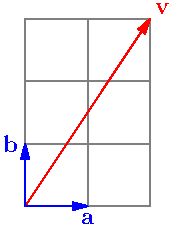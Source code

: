 size(4cm);
for (int i=0; i<2; ++i) {
for (int j=0; j<3; ++j) {
draw(shift(i,j)*unitsquare, grey);
}
}
draw((0,0)--(2,3), red, EndArrow);
label("$\mathbf{v}$", (2,3), dir(45), red);
draw((0,0)--(1,0), blue, EndArrow);
draw((0,0)--(0,1), blue, EndArrow);
label("$\mathbf{a}$", (1,0), dir(-90), blue);
label("$\mathbf{b}$", (0,1), dir(180), blue);
